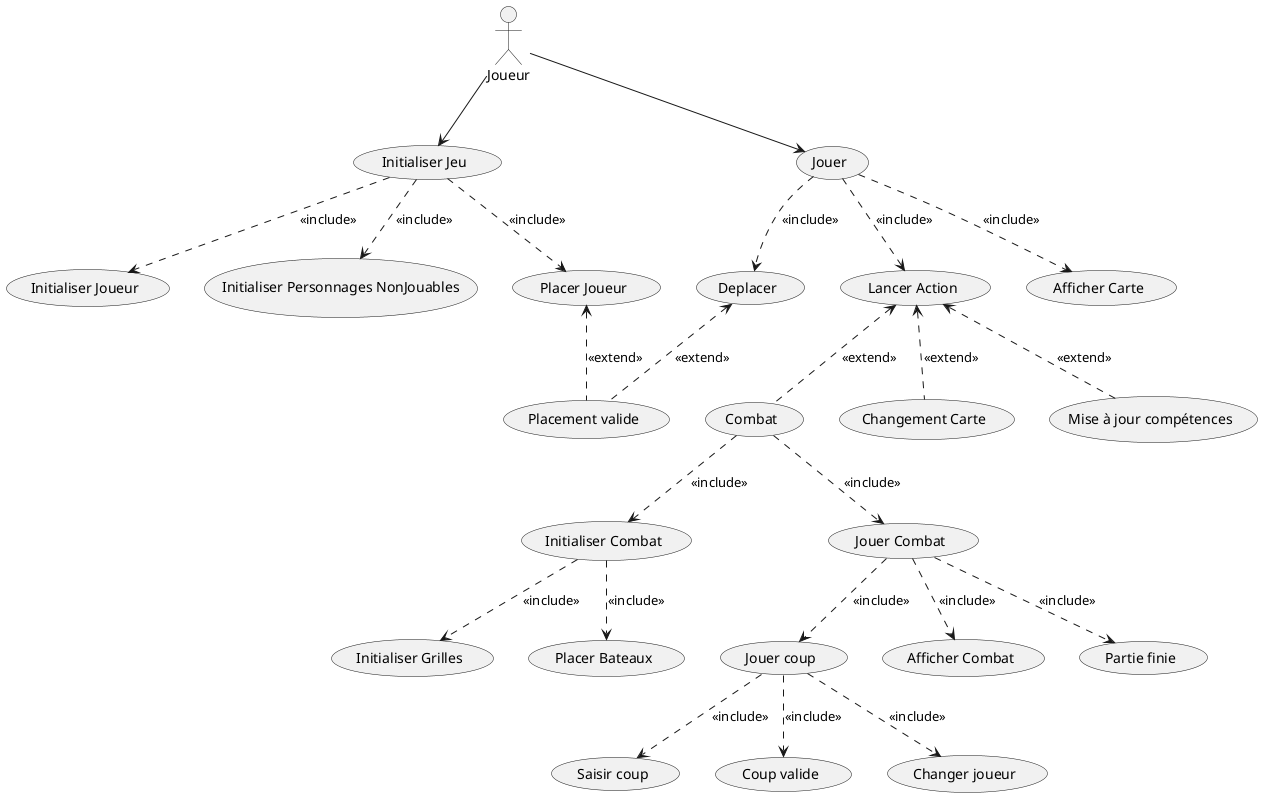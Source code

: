@startuml
Joueur --> (Initialiser Jeu)
    (Initialiser Jeu) ..> (Initialiser Joueur) : << include >>
    (Initialiser Jeu) ..> (Initialiser Personnages NonJouables) : << include >>
    (Initialiser Jeu) ..> (Placer Joueur) : << include >>
Joueur --> (Jouer)
    (Jouer) ..> (Deplacer) : << include >>
    (Jouer) ..> (Lancer Action) : << include >>
        (Lancer Action) <.. (Combat) : << extend >>
            (Combat) ..> (Initialiser Combat) : << include >>
                (Initialiser Combat) ..> (Initialiser Grilles) : << include >>
                (Initialiser Combat) ..> (Placer Bateaux) : << include >>
            (Combat) ..> (Jouer Combat) : << include >>
                (Jouer Combat) ..> (Jouer coup) : << include >>
                    (Jouer coup) ..> (Saisir coup) : << include >>
                    (Jouer coup) ..> (Coup valide) : << include >>
                    (Jouer coup) ..> (Changer joueur) : << include >>
                (Jouer Combat) ..> (Afficher Combat) : << include >>
                (Jouer Combat) ..> (Partie finie) : << include >>
        (Lancer Action) <.. (Changement Carte) : << extend >>
        (Lancer Action) <.. (Mise à jour compétences) : << extend >>
    (Jouer) ..> (Afficher Carte) : << include >>

(Placer Joueur) <.. (Placement valide) : << extend >>
(Deplacer) <.. (Placement valide) : << extend >>
@enduml
